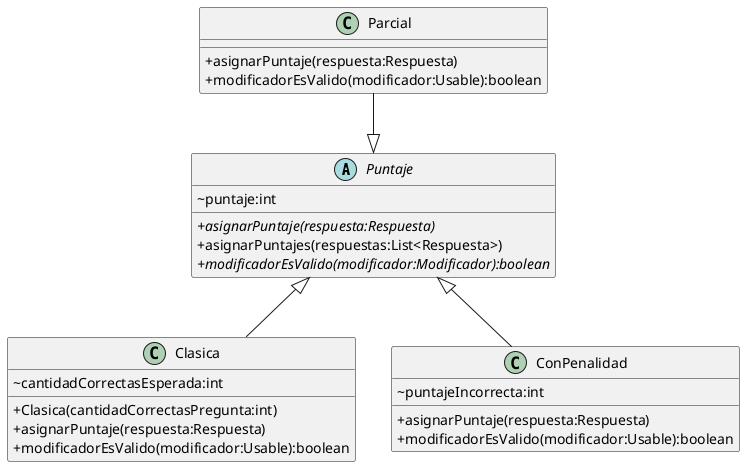 @startuml PUNTAJE

skinparam classAttributeIconSize 0

abstract class Puntaje{
    ~ puntaje:int

    + {abstract} asignarPuntaje(respuesta:Respuesta)
    + asignarPuntajes(respuestas:List<Respuesta>)
    + {abstract} modificadorEsValido(modificador:Modificador):boolean
}

class Clasica extends Puntaje{
    ~ cantidadCorrectasEsperada:int

    + Clasica(cantidadCorrectasPregunta:int)
    + asignarPuntaje(respuesta:Respuesta)
    + modificadorEsValido(modificador:Usable):boolean
}

class ConPenalidad extends Puntaje{
    ~ puntajeIncorrecta:int

    + asignarPuntaje(respuesta:Respuesta)
    + modificadorEsValido(modificador:Usable):boolean
}

class Parcial {
    + asignarPuntaje(respuesta:Respuesta)
    + modificadorEsValido(modificador:Usable):boolean
}

Puntaje <|-up- Parcial